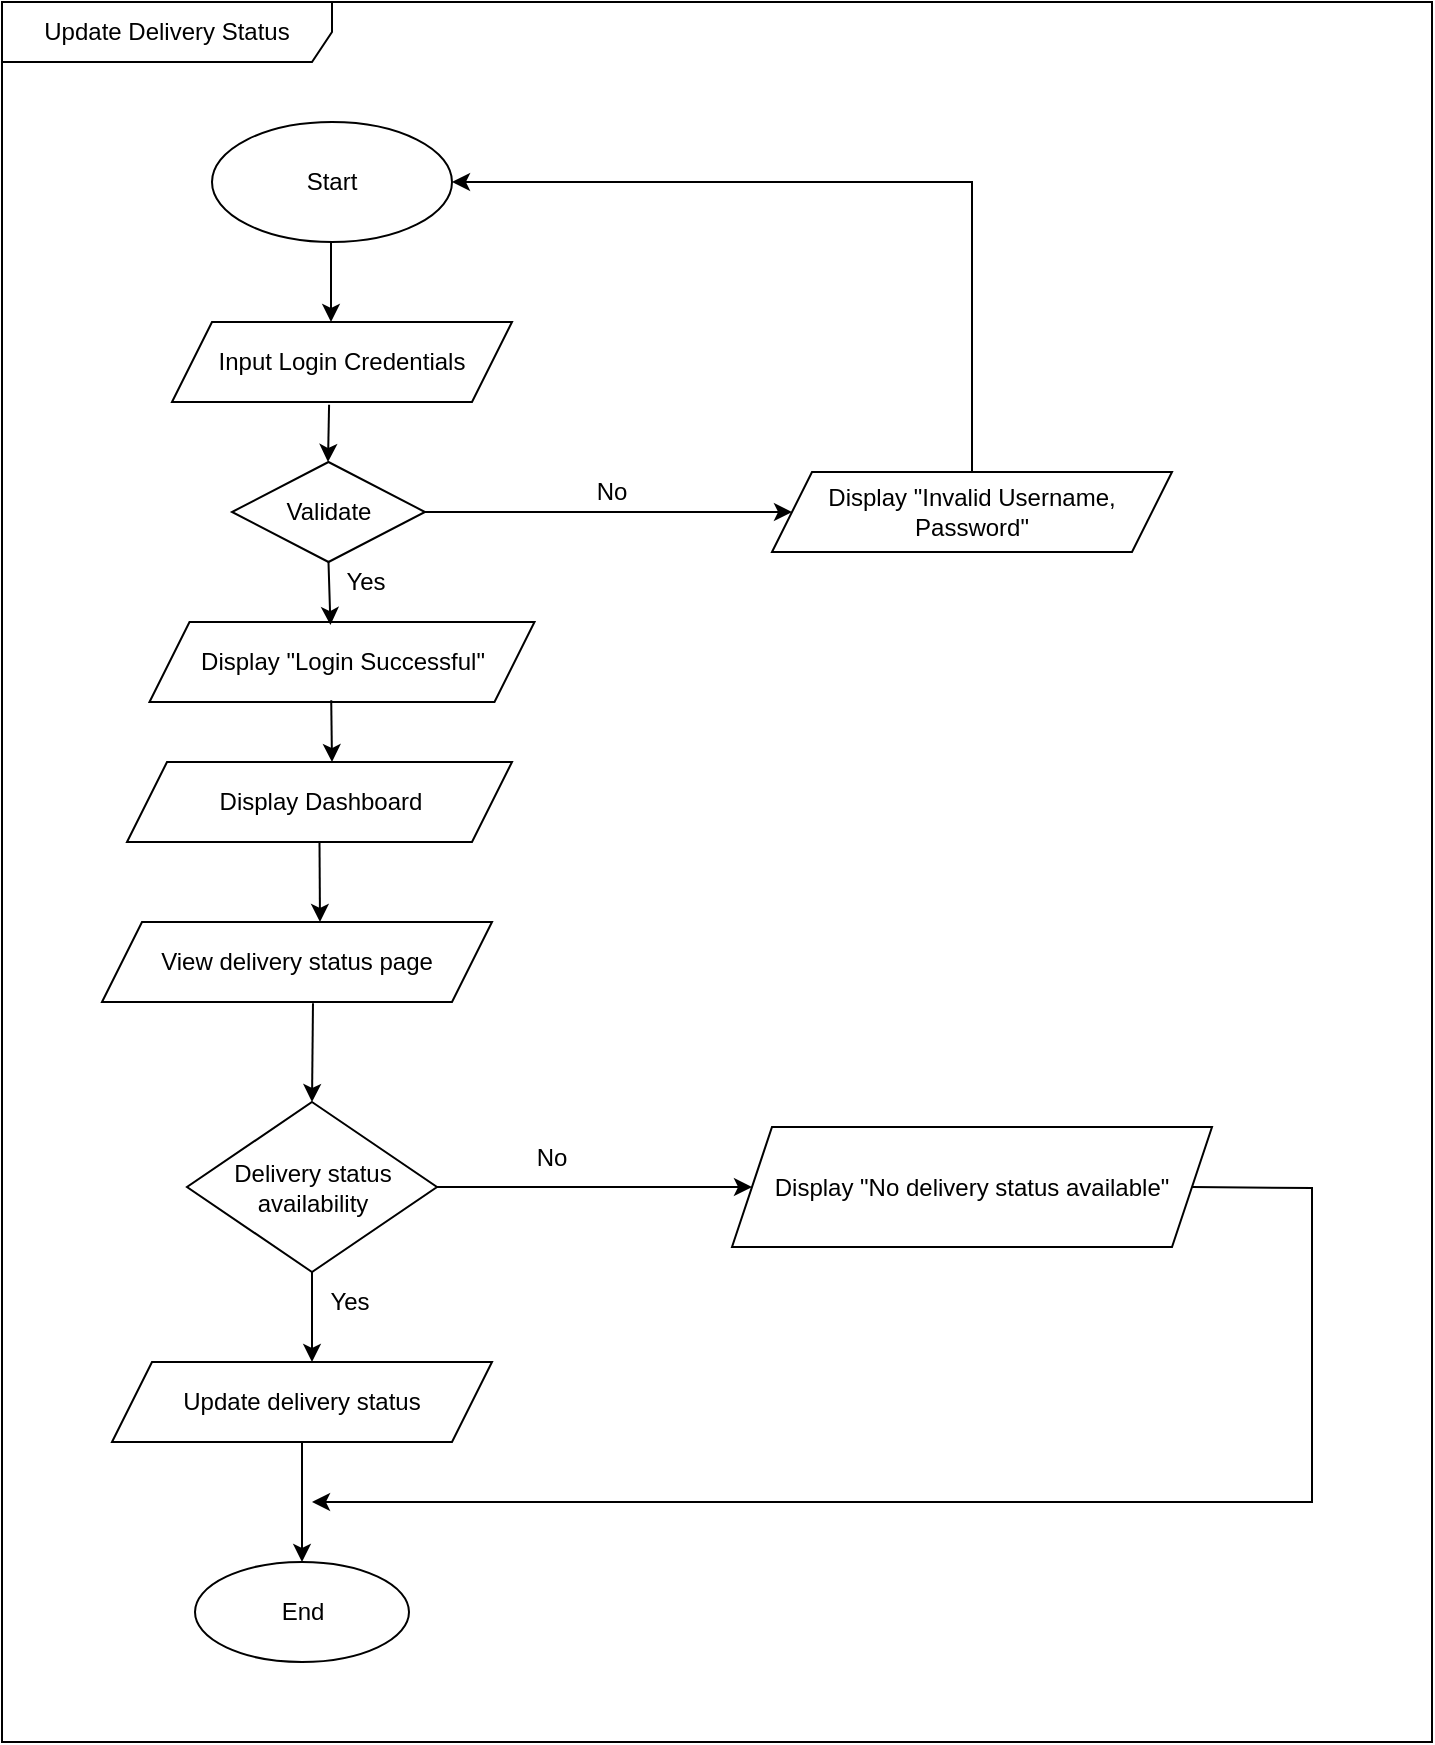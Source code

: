 <mxfile version="24.2.7" type="device">
  <diagram name="Page-1" id="vJAC9R40yWkaAtc6dCgL">
    <mxGraphModel dx="1033" dy="1734" grid="1" gridSize="10" guides="1" tooltips="1" connect="1" arrows="1" fold="1" page="1" pageScale="1" pageWidth="827" pageHeight="1169" math="0" shadow="0">
      <root>
        <mxCell id="0" />
        <mxCell id="1" parent="0" />
        <mxCell id="CWheyeXJIYegfcIs7zn5-1" value="Start" style="ellipse;whiteSpace=wrap;html=1;" vertex="1" parent="1">
          <mxGeometry x="190" y="30" width="120" height="60" as="geometry" />
        </mxCell>
        <mxCell id="CWheyeXJIYegfcIs7zn5-2" value="Input Login Credentials" style="shape=parallelogram;perimeter=parallelogramPerimeter;whiteSpace=wrap;html=1;fixedSize=1;" vertex="1" parent="1">
          <mxGeometry x="170" y="130" width="170" height="40" as="geometry" />
        </mxCell>
        <mxCell id="CWheyeXJIYegfcIs7zn5-3" value="Display &quot;Invalid Username, Password&quot;" style="shape=parallelogram;perimeter=parallelogramPerimeter;whiteSpace=wrap;html=1;fixedSize=1;" vertex="1" parent="1">
          <mxGeometry x="470" y="205" width="200" height="40" as="geometry" />
        </mxCell>
        <mxCell id="CWheyeXJIYegfcIs7zn5-4" value="Display &quot;Login Successful&quot;" style="shape=parallelogram;perimeter=parallelogramPerimeter;whiteSpace=wrap;html=1;fixedSize=1;" vertex="1" parent="1">
          <mxGeometry x="158.75" y="280" width="192.5" height="40" as="geometry" />
        </mxCell>
        <mxCell id="CWheyeXJIYegfcIs7zn5-5" value="Display Dashboard" style="shape=parallelogram;perimeter=parallelogramPerimeter;whiteSpace=wrap;html=1;fixedSize=1;" vertex="1" parent="1">
          <mxGeometry x="147.5" y="350" width="192.5" height="40" as="geometry" />
        </mxCell>
        <mxCell id="CWheyeXJIYegfcIs7zn5-6" value="View delivery status page" style="shape=parallelogram;perimeter=parallelogramPerimeter;whiteSpace=wrap;html=1;fixedSize=1;" vertex="1" parent="1">
          <mxGeometry x="135" y="430" width="195" height="40" as="geometry" />
        </mxCell>
        <mxCell id="CWheyeXJIYegfcIs7zn5-8" value="Display &quot;No delivery status available&quot;" style="shape=parallelogram;perimeter=parallelogramPerimeter;whiteSpace=wrap;html=1;fixedSize=1;" vertex="1" parent="1">
          <mxGeometry x="450" y="532.5" width="240" height="60" as="geometry" />
        </mxCell>
        <mxCell id="CWheyeXJIYegfcIs7zn5-9" value="Update delivery status" style="shape=parallelogram;perimeter=parallelogramPerimeter;whiteSpace=wrap;html=1;fixedSize=1;" vertex="1" parent="1">
          <mxGeometry x="140" y="650" width="190" height="40" as="geometry" />
        </mxCell>
        <mxCell id="CWheyeXJIYegfcIs7zn5-11" value="" style="endArrow=classic;html=1;rounded=0;" edge="1" parent="1">
          <mxGeometry width="50" height="50" relative="1" as="geometry">
            <mxPoint x="249.5" y="90" as="sourcePoint" />
            <mxPoint x="249.5" y="130" as="targetPoint" />
          </mxGeometry>
        </mxCell>
        <mxCell id="CWheyeXJIYegfcIs7zn5-12" value="" style="endArrow=classic;html=1;rounded=0;exitX=0.462;exitY=1.034;exitDx=0;exitDy=0;exitPerimeter=0;" edge="1" parent="1" source="CWheyeXJIYegfcIs7zn5-2">
          <mxGeometry width="50" height="50" relative="1" as="geometry">
            <mxPoint x="180" y="250" as="sourcePoint" />
            <mxPoint x="248" y="200" as="targetPoint" />
          </mxGeometry>
        </mxCell>
        <mxCell id="CWheyeXJIYegfcIs7zn5-13" value="Validate" style="rhombus;whiteSpace=wrap;html=1;" vertex="1" parent="1">
          <mxGeometry x="200" y="200" width="96.5" height="50" as="geometry" />
        </mxCell>
        <mxCell id="CWheyeXJIYegfcIs7zn5-14" value="" style="endArrow=classic;html=1;rounded=0;exitX=0.5;exitY=1;exitDx=0;exitDy=0;entryX=0.47;entryY=0.038;entryDx=0;entryDy=0;entryPerimeter=0;" edge="1" parent="1" source="CWheyeXJIYegfcIs7zn5-13" target="CWheyeXJIYegfcIs7zn5-4">
          <mxGeometry width="50" height="50" relative="1" as="geometry">
            <mxPoint x="260" y="320" as="sourcePoint" />
            <mxPoint x="250" y="280" as="targetPoint" />
          </mxGeometry>
        </mxCell>
        <mxCell id="CWheyeXJIYegfcIs7zn5-15" value="" style="endArrow=classic;html=1;rounded=0;exitX=0.472;exitY=0.979;exitDx=0;exitDy=0;exitPerimeter=0;" edge="1" parent="1" source="CWheyeXJIYegfcIs7zn5-4">
          <mxGeometry width="50" height="50" relative="1" as="geometry">
            <mxPoint x="210" y="400" as="sourcePoint" />
            <mxPoint x="250" y="350" as="targetPoint" />
          </mxGeometry>
        </mxCell>
        <mxCell id="CWheyeXJIYegfcIs7zn5-16" value="" style="endArrow=classic;html=1;rounded=0;exitX=0.5;exitY=1;exitDx=0;exitDy=0;" edge="1" parent="1" source="CWheyeXJIYegfcIs7zn5-5">
          <mxGeometry width="50" height="50" relative="1" as="geometry">
            <mxPoint x="250" y="450" as="sourcePoint" />
            <mxPoint x="244" y="430" as="targetPoint" />
          </mxGeometry>
        </mxCell>
        <mxCell id="CWheyeXJIYegfcIs7zn5-17" value="Delivery status availability" style="rhombus;whiteSpace=wrap;html=1;" vertex="1" parent="1">
          <mxGeometry x="177.5" y="520" width="125" height="85" as="geometry" />
        </mxCell>
        <mxCell id="CWheyeXJIYegfcIs7zn5-18" value="" style="endArrow=classic;html=1;rounded=0;entryX=0.5;entryY=0;entryDx=0;entryDy=0;exitX=0.541;exitY=1.016;exitDx=0;exitDy=0;exitPerimeter=0;" edge="1" parent="1" source="CWheyeXJIYegfcIs7zn5-6" target="CWheyeXJIYegfcIs7zn5-17">
          <mxGeometry width="50" height="50" relative="1" as="geometry">
            <mxPoint x="240" y="480" as="sourcePoint" />
            <mxPoint x="290" y="430" as="targetPoint" />
          </mxGeometry>
        </mxCell>
        <mxCell id="CWheyeXJIYegfcIs7zn5-20" value="" style="endArrow=classic;html=1;rounded=0;exitX=0.5;exitY=1;exitDx=0;exitDy=0;" edge="1" parent="1" source="CWheyeXJIYegfcIs7zn5-17">
          <mxGeometry width="50" height="50" relative="1" as="geometry">
            <mxPoint x="210" y="660" as="sourcePoint" />
            <mxPoint x="240" y="650" as="targetPoint" />
          </mxGeometry>
        </mxCell>
        <mxCell id="CWheyeXJIYegfcIs7zn5-21" value="" style="endArrow=classic;html=1;rounded=0;exitX=1;exitY=0.5;exitDx=0;exitDy=0;" edge="1" parent="1" source="CWheyeXJIYegfcIs7zn5-13">
          <mxGeometry width="50" height="50" relative="1" as="geometry">
            <mxPoint x="300" y="220" as="sourcePoint" />
            <mxPoint x="480" y="225" as="targetPoint" />
          </mxGeometry>
        </mxCell>
        <mxCell id="CWheyeXJIYegfcIs7zn5-22" value="" style="endArrow=classic;html=1;rounded=0;exitX=0.5;exitY=0;exitDx=0;exitDy=0;entryX=1;entryY=0.5;entryDx=0;entryDy=0;" edge="1" parent="1" source="CWheyeXJIYegfcIs7zn5-3" target="CWheyeXJIYegfcIs7zn5-1">
          <mxGeometry width="50" height="50" relative="1" as="geometry">
            <mxPoint x="570" y="200" as="sourcePoint" />
            <mxPoint x="570" y="50" as="targetPoint" />
            <Array as="points">
              <mxPoint x="570" y="60" />
            </Array>
          </mxGeometry>
        </mxCell>
        <mxCell id="CWheyeXJIYegfcIs7zn5-23" value="" style="endArrow=classic;html=1;rounded=0;exitX=1;exitY=0.5;exitDx=0;exitDy=0;entryX=0;entryY=0.5;entryDx=0;entryDy=0;" edge="1" parent="1" source="CWheyeXJIYegfcIs7zn5-17" target="CWheyeXJIYegfcIs7zn5-8">
          <mxGeometry width="50" height="50" relative="1" as="geometry">
            <mxPoint x="310" y="570" as="sourcePoint" />
            <mxPoint x="360" y="520" as="targetPoint" />
          </mxGeometry>
        </mxCell>
        <mxCell id="CWheyeXJIYegfcIs7zn5-24" value="End" style="ellipse;whiteSpace=wrap;html=1;" vertex="1" parent="1">
          <mxGeometry x="181.5" y="750" width="107" height="50" as="geometry" />
        </mxCell>
        <mxCell id="CWheyeXJIYegfcIs7zn5-25" value="" style="endArrow=classic;html=1;rounded=0;exitX=0.5;exitY=1;exitDx=0;exitDy=0;entryX=0.5;entryY=0;entryDx=0;entryDy=0;" edge="1" parent="1" source="CWheyeXJIYegfcIs7zn5-9" target="CWheyeXJIYegfcIs7zn5-24">
          <mxGeometry width="50" height="50" relative="1" as="geometry">
            <mxPoint x="218.75" y="760" as="sourcePoint" />
            <mxPoint x="235" y="750" as="targetPoint" />
          </mxGeometry>
        </mxCell>
        <mxCell id="CWheyeXJIYegfcIs7zn5-26" value="" style="endArrow=classic;html=1;rounded=0;exitX=1;exitY=0.5;exitDx=0;exitDy=0;" edge="1" parent="1" source="CWheyeXJIYegfcIs7zn5-8">
          <mxGeometry width="50" height="50" relative="1" as="geometry">
            <mxPoint x="720" y="710" as="sourcePoint" />
            <mxPoint x="240" y="720" as="targetPoint" />
            <Array as="points">
              <mxPoint x="740" y="563" />
              <mxPoint x="740" y="720" />
            </Array>
          </mxGeometry>
        </mxCell>
        <mxCell id="CWheyeXJIYegfcIs7zn5-27" value="No" style="text;html=1;align=center;verticalAlign=middle;whiteSpace=wrap;rounded=0;" vertex="1" parent="1">
          <mxGeometry x="360" y="200" width="60" height="30" as="geometry" />
        </mxCell>
        <mxCell id="CWheyeXJIYegfcIs7zn5-28" value="Yes" style="text;html=1;align=center;verticalAlign=middle;whiteSpace=wrap;rounded=0;" vertex="1" parent="1">
          <mxGeometry x="236.5" y="245" width="60" height="30" as="geometry" />
        </mxCell>
        <mxCell id="CWheyeXJIYegfcIs7zn5-29" value="No" style="text;html=1;align=center;verticalAlign=middle;whiteSpace=wrap;rounded=0;" vertex="1" parent="1">
          <mxGeometry x="330" y="532.5" width="60" height="30" as="geometry" />
        </mxCell>
        <mxCell id="CWheyeXJIYegfcIs7zn5-30" value="Yes" style="text;html=1;align=center;verticalAlign=middle;whiteSpace=wrap;rounded=0;" vertex="1" parent="1">
          <mxGeometry x="228.5" y="605" width="60" height="30" as="geometry" />
        </mxCell>
        <mxCell id="CWheyeXJIYegfcIs7zn5-31" value="Update Delivery Status" style="shape=umlFrame;whiteSpace=wrap;html=1;pointerEvents=0;width=165;height=30;" vertex="1" parent="1">
          <mxGeometry x="85" y="-30" width="715" height="870" as="geometry" />
        </mxCell>
      </root>
    </mxGraphModel>
  </diagram>
</mxfile>
